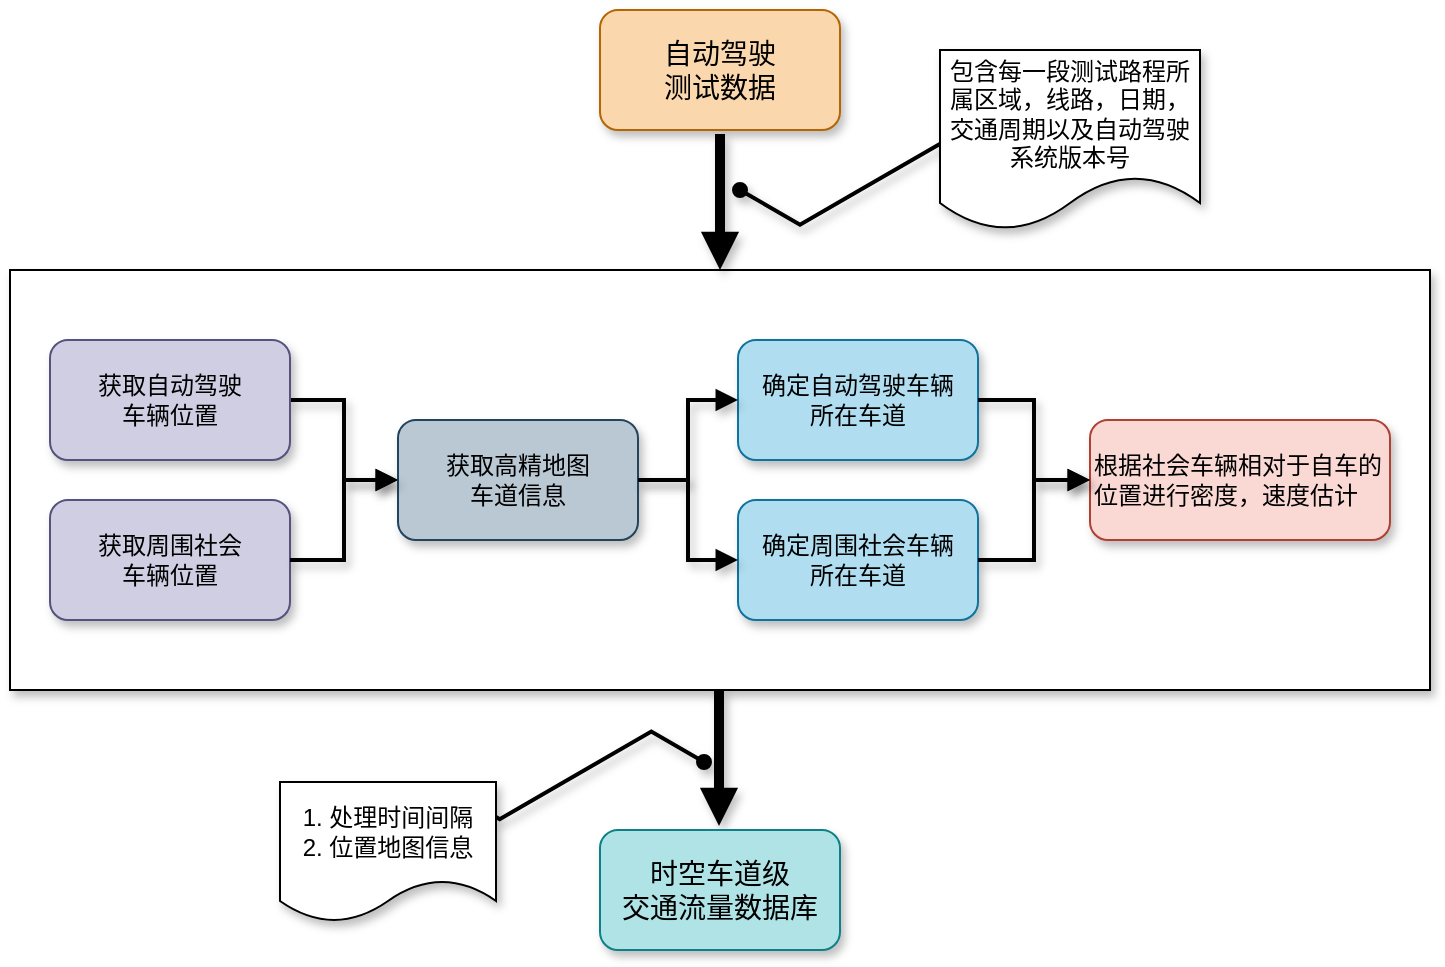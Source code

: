 <mxfile version="20.1.3" type="github">
  <diagram id="EjsnJG6Ybaxj8_itxwH3" name="第 1 页">
    <mxGraphModel dx="1367" dy="667" grid="1" gridSize="10" guides="1" tooltips="1" connect="1" arrows="1" fold="1" page="1" pageScale="1" pageWidth="827" pageHeight="1169" math="0" shadow="0">
      <root>
        <mxCell id="0" />
        <mxCell id="1" parent="0" />
        <mxCell id="ssGUfMZIO7WxVPuY8eG7-1" value="" style="rounded=0;whiteSpace=wrap;html=1;shadow=1;fontSize=12;" vertex="1" parent="1">
          <mxGeometry x="59" y="330" width="710" height="210" as="geometry" />
        </mxCell>
        <mxCell id="ssGUfMZIO7WxVPuY8eG7-2" value="&lt;div style=&quot;font-size: 14px;&quot;&gt;自动驾驶&lt;/div&gt;&lt;div style=&quot;font-size: 14px;&quot;&gt;测试数据&lt;/div&gt;" style="rounded=1;whiteSpace=wrap;html=1;perimeterSpacing=2;fontSize=14;shadow=1;fillColor=#fad7ac;strokeColor=#b46504;" vertex="1" parent="1">
          <mxGeometry x="354" y="200" width="120" height="60" as="geometry" />
        </mxCell>
        <mxCell id="ssGUfMZIO7WxVPuY8eG7-3" value="" style="endArrow=block;html=1;rounded=0;fontSize=12;endFill=1;strokeWidth=5;exitX=0.5;exitY=1;exitDx=0;exitDy=0;shadow=1;" edge="1" parent="1" source="ssGUfMZIO7WxVPuY8eG7-2">
          <mxGeometry width="50" height="50" relative="1" as="geometry">
            <mxPoint x="474" y="290" as="sourcePoint" />
            <mxPoint x="414" y="330" as="targetPoint" />
            <Array as="points" />
          </mxGeometry>
        </mxCell>
        <mxCell id="ssGUfMZIO7WxVPuY8eG7-4" style="rounded=0;orthogonalLoop=1;jettySize=auto;html=1;exitX=0;exitY=0.5;exitDx=0;exitDy=0;shadow=1;fontSize=12;endArrow=oval;endFill=1;strokeWidth=2;edgeStyle=isometricEdgeStyle;elbow=vertical;" edge="1" parent="1" source="ssGUfMZIO7WxVPuY8eG7-5">
          <mxGeometry relative="1" as="geometry">
            <mxPoint x="424" y="290" as="targetPoint" />
            <Array as="points">
              <mxPoint x="484" y="290" />
            </Array>
          </mxGeometry>
        </mxCell>
        <mxCell id="ssGUfMZIO7WxVPuY8eG7-5" value="包含每一段测试路程所属区域，线路，日期，交通周期以及自动驾驶系统版本号" style="shape=document;whiteSpace=wrap;html=1;boundedLbl=1;shadow=1;fontSize=12;align=center;" vertex="1" parent="1">
          <mxGeometry x="524" y="220" width="130" height="90" as="geometry" />
        </mxCell>
        <mxCell id="ssGUfMZIO7WxVPuY8eG7-6" style="edgeStyle=orthogonalEdgeStyle;rounded=0;orthogonalLoop=1;jettySize=auto;html=1;exitX=1;exitY=0.5;exitDx=0;exitDy=0;entryX=0;entryY=0.5;entryDx=0;entryDy=0;shadow=1;fontSize=12;endArrow=block;endFill=1;strokeWidth=2;" edge="1" parent="1" source="ssGUfMZIO7WxVPuY8eG7-7" target="ssGUfMZIO7WxVPuY8eG7-9">
          <mxGeometry relative="1" as="geometry" />
        </mxCell>
        <mxCell id="ssGUfMZIO7WxVPuY8eG7-7" value="&lt;div&gt;获取自动驾驶&lt;/div&gt;&lt;div&gt;车辆位置&lt;/div&gt;" style="rounded=1;whiteSpace=wrap;html=1;shadow=1;fontSize=12;fillColor=#d0cee2;strokeColor=#56517e;" vertex="1" parent="1">
          <mxGeometry x="79" y="365" width="120" height="60" as="geometry" />
        </mxCell>
        <mxCell id="ssGUfMZIO7WxVPuY8eG7-8" value="&lt;div&gt;获取周围社会&lt;/div&gt;&lt;div&gt;车辆位置&lt;/div&gt;" style="rounded=1;whiteSpace=wrap;html=1;shadow=1;fontSize=12;fillColor=#d0cee2;strokeColor=#56517e;" vertex="1" parent="1">
          <mxGeometry x="79" y="445" width="120" height="60" as="geometry" />
        </mxCell>
        <mxCell id="ssGUfMZIO7WxVPuY8eG7-9" value="&lt;div&gt;获取高精地图&lt;/div&gt;&lt;div&gt;车道信息&lt;/div&gt;" style="rounded=1;whiteSpace=wrap;html=1;shadow=1;fontSize=12;fillColor=#bac8d3;strokeColor=#23445d;" vertex="1" parent="1">
          <mxGeometry x="253" y="405" width="120" height="60" as="geometry" />
        </mxCell>
        <mxCell id="ssGUfMZIO7WxVPuY8eG7-10" style="edgeStyle=orthogonalEdgeStyle;rounded=0;orthogonalLoop=1;jettySize=auto;html=1;exitX=1;exitY=0.5;exitDx=0;exitDy=0;entryX=0;entryY=0.5;entryDx=0;entryDy=0;shadow=1;fontSize=12;endArrow=block;endFill=1;strokeWidth=2;" edge="1" parent="1" source="ssGUfMZIO7WxVPuY8eG7-8" target="ssGUfMZIO7WxVPuY8eG7-9">
          <mxGeometry relative="1" as="geometry">
            <mxPoint x="183" y="405" as="sourcePoint" />
            <mxPoint x="263" y="445" as="targetPoint" />
          </mxGeometry>
        </mxCell>
        <mxCell id="ssGUfMZIO7WxVPuY8eG7-11" value="&lt;div&gt;确定自动驾驶车辆&lt;/div&gt;&lt;div&gt;所在车道&lt;br&gt;&lt;/div&gt;" style="rounded=1;whiteSpace=wrap;html=1;shadow=1;fontSize=12;fillColor=#b1ddf0;strokeColor=#10739e;" vertex="1" parent="1">
          <mxGeometry x="423" y="365" width="120" height="60" as="geometry" />
        </mxCell>
        <mxCell id="ssGUfMZIO7WxVPuY8eG7-12" value="&lt;div&gt;确定周围社会车辆&lt;/div&gt;&lt;div&gt;所在车道&lt;br&gt;&lt;/div&gt;" style="rounded=1;whiteSpace=wrap;html=1;shadow=1;fontSize=12;fillColor=#b1ddf0;strokeColor=#10739e;" vertex="1" parent="1">
          <mxGeometry x="423" y="445" width="120" height="60" as="geometry" />
        </mxCell>
        <mxCell id="ssGUfMZIO7WxVPuY8eG7-13" style="edgeStyle=orthogonalEdgeStyle;rounded=0;orthogonalLoop=1;jettySize=auto;html=1;exitX=1;exitY=0.5;exitDx=0;exitDy=0;entryX=0;entryY=0.5;entryDx=0;entryDy=0;shadow=1;fontSize=12;endArrow=block;endFill=1;strokeWidth=2;" edge="1" parent="1" source="ssGUfMZIO7WxVPuY8eG7-9" target="ssGUfMZIO7WxVPuY8eG7-11">
          <mxGeometry relative="1" as="geometry">
            <mxPoint x="183" y="405" as="sourcePoint" />
            <mxPoint x="263" y="445" as="targetPoint" />
          </mxGeometry>
        </mxCell>
        <mxCell id="ssGUfMZIO7WxVPuY8eG7-14" style="edgeStyle=orthogonalEdgeStyle;rounded=0;orthogonalLoop=1;jettySize=auto;html=1;exitX=1;exitY=0.5;exitDx=0;exitDy=0;entryX=0;entryY=0.5;entryDx=0;entryDy=0;shadow=1;fontSize=12;endArrow=block;endFill=1;strokeWidth=2;" edge="1" parent="1" source="ssGUfMZIO7WxVPuY8eG7-9" target="ssGUfMZIO7WxVPuY8eG7-12">
          <mxGeometry relative="1" as="geometry">
            <mxPoint x="383" y="445" as="sourcePoint" />
            <mxPoint x="433" y="405" as="targetPoint" />
          </mxGeometry>
        </mxCell>
        <mxCell id="ssGUfMZIO7WxVPuY8eG7-15" value="&lt;div&gt;根据社会车辆相对于自车的位置进行密度，速度估计&lt;/div&gt;" style="rounded=1;whiteSpace=wrap;html=1;shadow=1;fontSize=12;align=left;fillColor=#fad9d5;strokeColor=#ae4132;" vertex="1" parent="1">
          <mxGeometry x="599" y="405" width="150" height="60" as="geometry" />
        </mxCell>
        <mxCell id="ssGUfMZIO7WxVPuY8eG7-16" style="edgeStyle=orthogonalEdgeStyle;rounded=0;orthogonalLoop=1;jettySize=auto;html=1;exitX=1;exitY=0.5;exitDx=0;exitDy=0;entryX=0;entryY=0.5;entryDx=0;entryDy=0;shadow=1;fontSize=12;endArrow=block;endFill=1;strokeWidth=2;" edge="1" parent="1" source="ssGUfMZIO7WxVPuY8eG7-11" target="ssGUfMZIO7WxVPuY8eG7-15">
          <mxGeometry relative="1" as="geometry">
            <mxPoint x="383" y="445" as="sourcePoint" />
            <mxPoint x="433" y="485" as="targetPoint" />
          </mxGeometry>
        </mxCell>
        <mxCell id="ssGUfMZIO7WxVPuY8eG7-17" style="edgeStyle=orthogonalEdgeStyle;rounded=0;orthogonalLoop=1;jettySize=auto;html=1;exitX=1;exitY=0.5;exitDx=0;exitDy=0;entryX=0;entryY=0.5;entryDx=0;entryDy=0;shadow=1;fontSize=12;endArrow=block;endFill=1;strokeWidth=2;" edge="1" parent="1" source="ssGUfMZIO7WxVPuY8eG7-12" target="ssGUfMZIO7WxVPuY8eG7-15">
          <mxGeometry relative="1" as="geometry">
            <mxPoint x="553" y="405" as="sourcePoint" />
            <mxPoint x="609" y="445" as="targetPoint" />
          </mxGeometry>
        </mxCell>
        <mxCell id="ssGUfMZIO7WxVPuY8eG7-18" value="" style="endArrow=block;html=1;rounded=0;fontSize=12;endFill=1;strokeWidth=5;exitX=0.5;exitY=1;exitDx=0;exitDy=0;shadow=1;" edge="1" parent="1">
          <mxGeometry width="50" height="50" relative="1" as="geometry">
            <mxPoint x="413.5" y="540" as="sourcePoint" />
            <mxPoint x="413.5" y="608" as="targetPoint" />
            <Array as="points" />
          </mxGeometry>
        </mxCell>
        <mxCell id="ssGUfMZIO7WxVPuY8eG7-19" value="&lt;div&gt;时空车道级&lt;/div&gt;&lt;div&gt;交通流量数据库&lt;/div&gt;" style="rounded=1;whiteSpace=wrap;html=1;perimeterSpacing=2;fontSize=14;shadow=1;fillColor=#b0e3e6;strokeColor=#0e8088;" vertex="1" parent="1">
          <mxGeometry x="354" y="610" width="120" height="60" as="geometry" />
        </mxCell>
        <mxCell id="ssGUfMZIO7WxVPuY8eG7-20" value="&lt;div&gt;1. 处理时间间隔&lt;/div&gt;&lt;div&gt;2. 位置地图信息&lt;/div&gt;" style="shape=document;whiteSpace=wrap;html=1;boundedLbl=1;shadow=1;fontSize=12;align=center;" vertex="1" parent="1">
          <mxGeometry x="194" y="586" width="108" height="70" as="geometry" />
        </mxCell>
        <mxCell id="ssGUfMZIO7WxVPuY8eG7-21" style="rounded=0;orthogonalLoop=1;jettySize=auto;html=1;exitX=1;exitY=0.25;exitDx=0;exitDy=0;shadow=1;fontSize=12;endArrow=oval;endFill=1;strokeWidth=2;edgeStyle=isometricEdgeStyle;elbow=vertical;" edge="1" parent="1" source="ssGUfMZIO7WxVPuY8eG7-20">
          <mxGeometry relative="1" as="geometry">
            <mxPoint x="406" y="576" as="targetPoint" />
            <mxPoint x="536" y="281" as="sourcePoint" />
            <Array as="points">
              <mxPoint x="336" y="586" />
            </Array>
          </mxGeometry>
        </mxCell>
      </root>
    </mxGraphModel>
  </diagram>
</mxfile>
